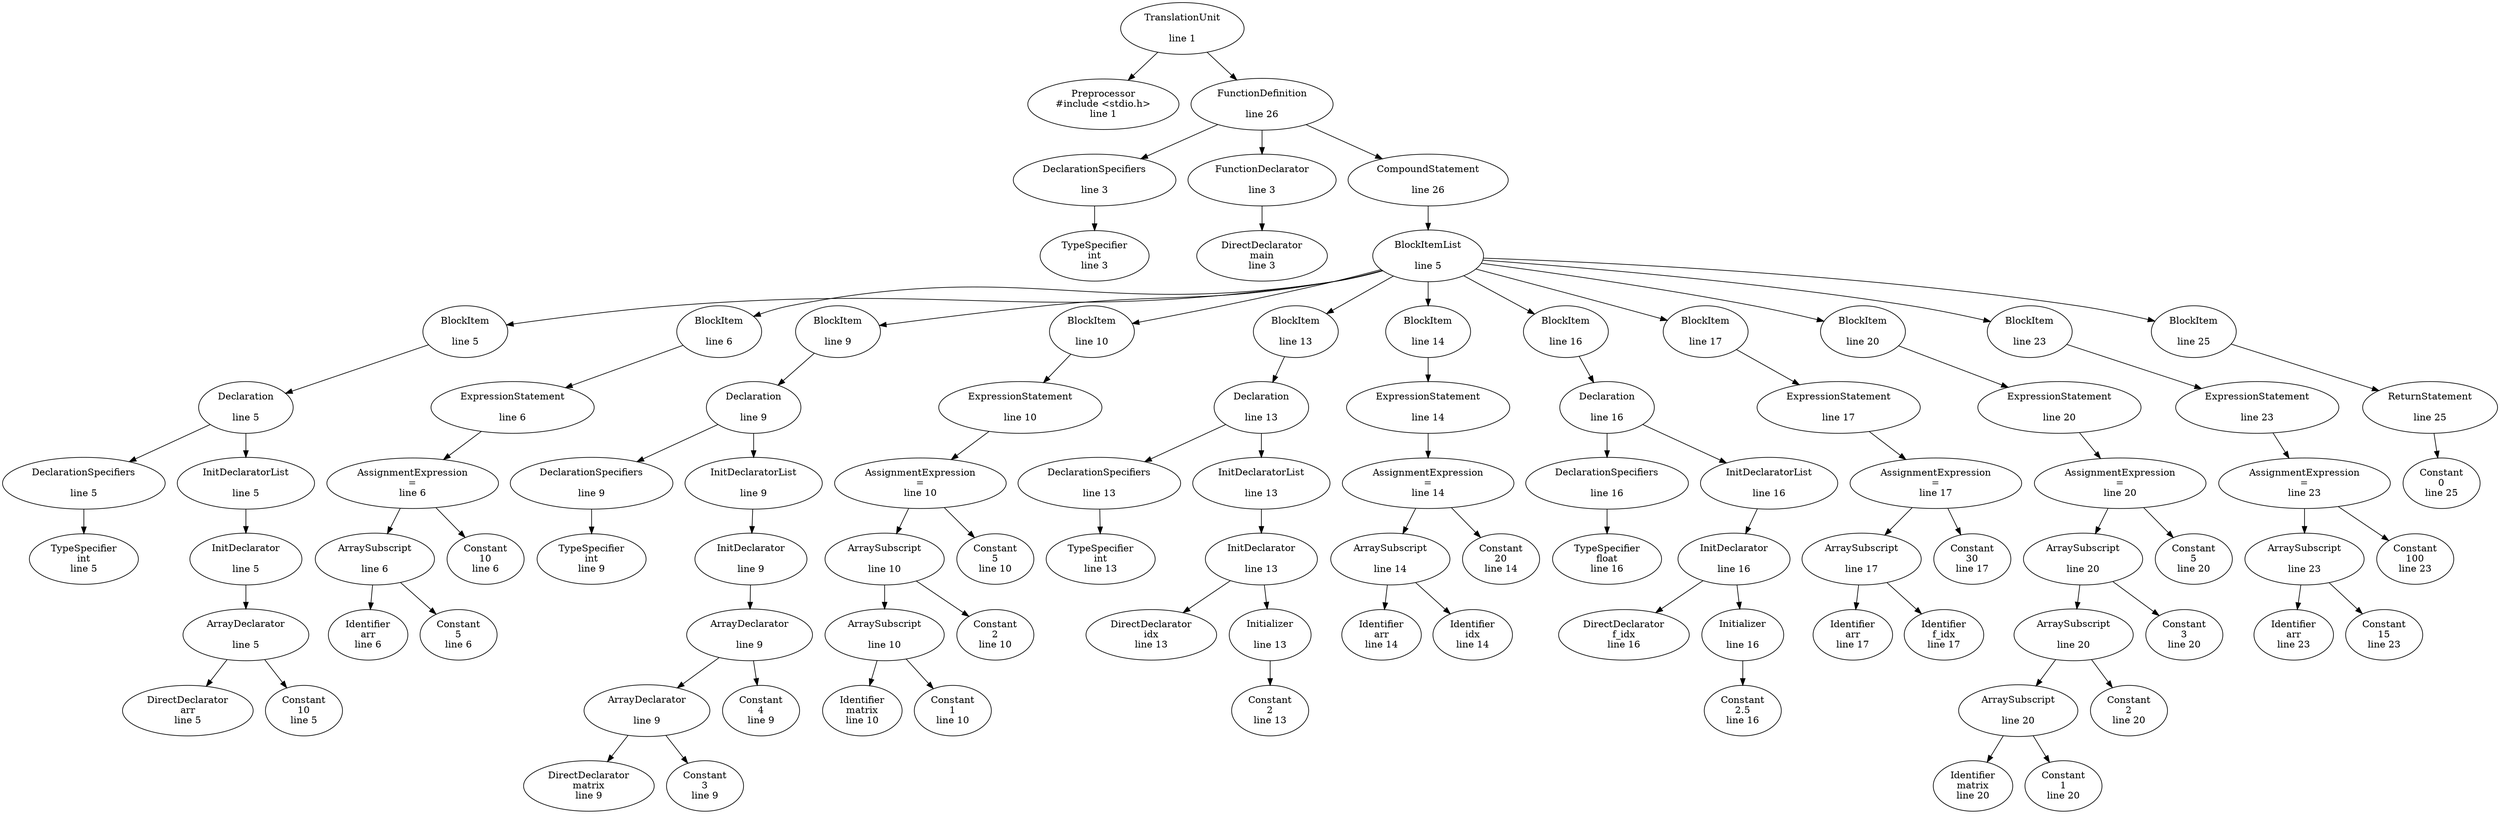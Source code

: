 digraph AST {
  node0 [label="TranslationUnit\n\nline 1"];
  node1 [label="Preprocessor\n#include <stdio.h>\nline 1"];
  node0 -> node1;
  node2 [label="FunctionDefinition\n\nline 26"];
  node3 [label="DeclarationSpecifiers\n\nline 3"];
  node4 [label="TypeSpecifier\nint\nline 3"];
  node3 -> node4;
  node2 -> node3;
  node5 [label="FunctionDeclarator\n\nline 3"];
  node6 [label="DirectDeclarator\nmain\nline 3"];
  node5 -> node6;
  node2 -> node5;
  node7 [label="CompoundStatement\n\nline 26"];
  node8 [label="BlockItemList\n\nline 5"];
  node9 [label="BlockItem\n\nline 5"];
  node10 [label="Declaration\n\nline 5"];
  node11 [label="DeclarationSpecifiers\n\nline 5"];
  node12 [label="TypeSpecifier\nint\nline 5"];
  node11 -> node12;
  node10 -> node11;
  node13 [label="InitDeclaratorList\n\nline 5"];
  node14 [label="InitDeclarator\n\nline 5"];
  node15 [label="ArrayDeclarator\n\nline 5"];
  node16 [label="DirectDeclarator\narr\nline 5"];
  node15 -> node16;
  node17 [label="Constant\n10\nline 5"];
  node15 -> node17;
  node14 -> node15;
  node13 -> node14;
  node10 -> node13;
  node9 -> node10;
  node8 -> node9;
  node18 [label="BlockItem\n\nline 6"];
  node19 [label="ExpressionStatement\n\nline 6"];
  node20 [label="AssignmentExpression\n=\nline 6"];
  node21 [label="ArraySubscript\n\nline 6"];
  node22 [label="Identifier\narr\nline 6"];
  node21 -> node22;
  node23 [label="Constant\n5\nline 6"];
  node21 -> node23;
  node20 -> node21;
  node24 [label="Constant\n10\nline 6"];
  node20 -> node24;
  node19 -> node20;
  node18 -> node19;
  node8 -> node18;
  node25 [label="BlockItem\n\nline 9"];
  node26 [label="Declaration\n\nline 9"];
  node27 [label="DeclarationSpecifiers\n\nline 9"];
  node28 [label="TypeSpecifier\nint\nline 9"];
  node27 -> node28;
  node26 -> node27;
  node29 [label="InitDeclaratorList\n\nline 9"];
  node30 [label="InitDeclarator\n\nline 9"];
  node31 [label="ArrayDeclarator\n\nline 9"];
  node32 [label="ArrayDeclarator\n\nline 9"];
  node33 [label="DirectDeclarator\nmatrix\nline 9"];
  node32 -> node33;
  node34 [label="Constant\n3\nline 9"];
  node32 -> node34;
  node31 -> node32;
  node35 [label="Constant\n4\nline 9"];
  node31 -> node35;
  node30 -> node31;
  node29 -> node30;
  node26 -> node29;
  node25 -> node26;
  node8 -> node25;
  node36 [label="BlockItem\n\nline 10"];
  node37 [label="ExpressionStatement\n\nline 10"];
  node38 [label="AssignmentExpression\n=\nline 10"];
  node39 [label="ArraySubscript\n\nline 10"];
  node40 [label="ArraySubscript\n\nline 10"];
  node41 [label="Identifier\nmatrix\nline 10"];
  node40 -> node41;
  node42 [label="Constant\n1\nline 10"];
  node40 -> node42;
  node39 -> node40;
  node43 [label="Constant\n2\nline 10"];
  node39 -> node43;
  node38 -> node39;
  node44 [label="Constant\n5\nline 10"];
  node38 -> node44;
  node37 -> node38;
  node36 -> node37;
  node8 -> node36;
  node45 [label="BlockItem\n\nline 13"];
  node46 [label="Declaration\n\nline 13"];
  node47 [label="DeclarationSpecifiers\n\nline 13"];
  node48 [label="TypeSpecifier\nint\nline 13"];
  node47 -> node48;
  node46 -> node47;
  node49 [label="InitDeclaratorList\n\nline 13"];
  node50 [label="InitDeclarator\n\nline 13"];
  node51 [label="DirectDeclarator\nidx\nline 13"];
  node50 -> node51;
  node52 [label="Initializer\n\nline 13"];
  node53 [label="Constant\n2\nline 13"];
  node52 -> node53;
  node50 -> node52;
  node49 -> node50;
  node46 -> node49;
  node45 -> node46;
  node8 -> node45;
  node54 [label="BlockItem\n\nline 14"];
  node55 [label="ExpressionStatement\n\nline 14"];
  node56 [label="AssignmentExpression\n=\nline 14"];
  node57 [label="ArraySubscript\n\nline 14"];
  node58 [label="Identifier\narr\nline 14"];
  node57 -> node58;
  node59 [label="Identifier\nidx\nline 14"];
  node57 -> node59;
  node56 -> node57;
  node60 [label="Constant\n20\nline 14"];
  node56 -> node60;
  node55 -> node56;
  node54 -> node55;
  node8 -> node54;
  node61 [label="BlockItem\n\nline 16"];
  node62 [label="Declaration\n\nline 16"];
  node63 [label="DeclarationSpecifiers\n\nline 16"];
  node64 [label="TypeSpecifier\nfloat\nline 16"];
  node63 -> node64;
  node62 -> node63;
  node65 [label="InitDeclaratorList\n\nline 16"];
  node66 [label="InitDeclarator\n\nline 16"];
  node67 [label="DirectDeclarator\nf_idx\nline 16"];
  node66 -> node67;
  node68 [label="Initializer\n\nline 16"];
  node69 [label="Constant\n2.5\nline 16"];
  node68 -> node69;
  node66 -> node68;
  node65 -> node66;
  node62 -> node65;
  node61 -> node62;
  node8 -> node61;
  node70 [label="BlockItem\n\nline 17"];
  node71 [label="ExpressionStatement\n\nline 17"];
  node72 [label="AssignmentExpression\n=\nline 17"];
  node73 [label="ArraySubscript\n\nline 17"];
  node74 [label="Identifier\narr\nline 17"];
  node73 -> node74;
  node75 [label="Identifier\nf_idx\nline 17"];
  node73 -> node75;
  node72 -> node73;
  node76 [label="Constant\n30\nline 17"];
  node72 -> node76;
  node71 -> node72;
  node70 -> node71;
  node8 -> node70;
  node77 [label="BlockItem\n\nline 20"];
  node78 [label="ExpressionStatement\n\nline 20"];
  node79 [label="AssignmentExpression\n=\nline 20"];
  node80 [label="ArraySubscript\n\nline 20"];
  node81 [label="ArraySubscript\n\nline 20"];
  node82 [label="ArraySubscript\n\nline 20"];
  node83 [label="Identifier\nmatrix\nline 20"];
  node82 -> node83;
  node84 [label="Constant\n1\nline 20"];
  node82 -> node84;
  node81 -> node82;
  node85 [label="Constant\n2\nline 20"];
  node81 -> node85;
  node80 -> node81;
  node86 [label="Constant\n3\nline 20"];
  node80 -> node86;
  node79 -> node80;
  node87 [label="Constant\n5\nline 20"];
  node79 -> node87;
  node78 -> node79;
  node77 -> node78;
  node8 -> node77;
  node88 [label="BlockItem\n\nline 23"];
  node89 [label="ExpressionStatement\n\nline 23"];
  node90 [label="AssignmentExpression\n=\nline 23"];
  node91 [label="ArraySubscript\n\nline 23"];
  node92 [label="Identifier\narr\nline 23"];
  node91 -> node92;
  node93 [label="Constant\n15\nline 23"];
  node91 -> node93;
  node90 -> node91;
  node94 [label="Constant\n100\nline 23"];
  node90 -> node94;
  node89 -> node90;
  node88 -> node89;
  node8 -> node88;
  node95 [label="BlockItem\n\nline 25"];
  node96 [label="ReturnStatement\n\nline 25"];
  node97 [label="Constant\n0\nline 25"];
  node96 -> node97;
  node95 -> node96;
  node8 -> node95;
  node7 -> node8;
  node2 -> node7;
  node0 -> node2;
}
